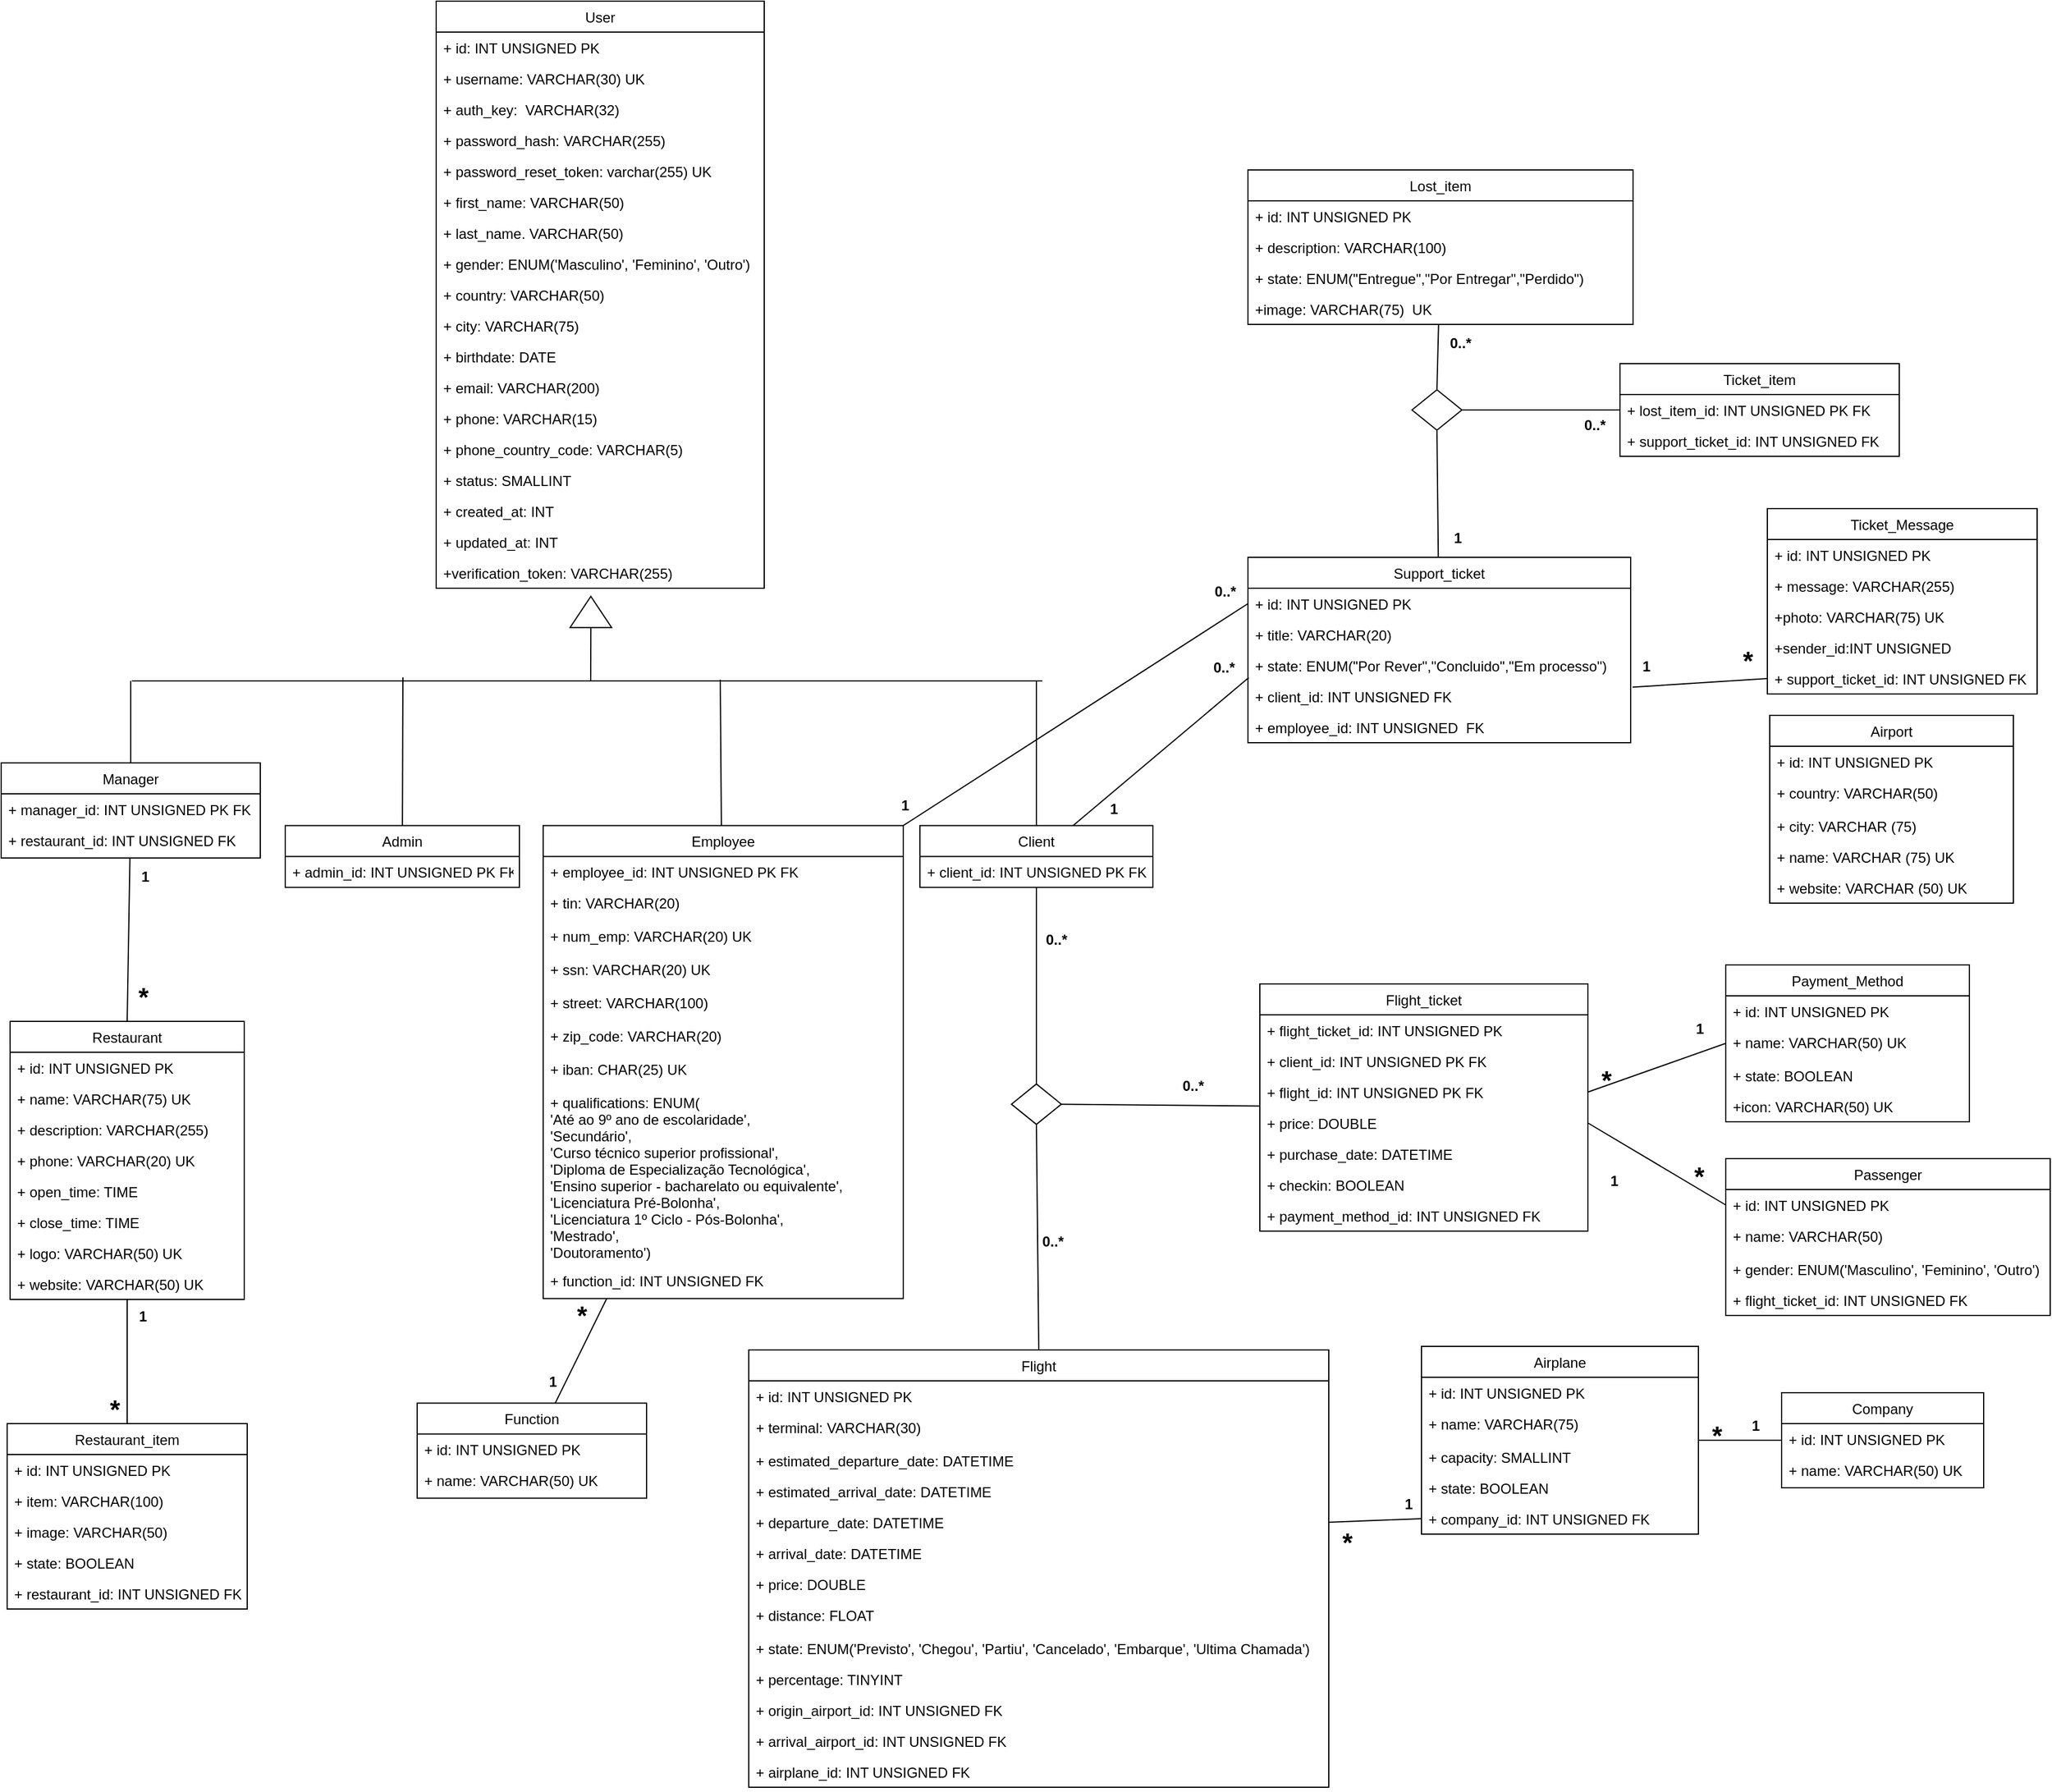 <mxfile version="20.5.3" type="google"><diagram id="QZD2obipK_lHsb0F3Fn0" name="Página-1"><mxGraphModel dx="2985" dy="2262" grid="0" gridSize="10" guides="1" tooltips="1" connect="1" arrows="1" fold="1" page="0" pageScale="1" pageWidth="827" pageHeight="1169" math="0" shadow="0"><root><mxCell id="0"/><mxCell id="1" parent="0"/><mxCell id="G0dumUNkcYoOzW9HMtle-1" value="User" style="swimlane;fontStyle=0;childLayout=stackLayout;horizontal=1;startSize=26;fillColor=none;horizontalStack=0;resizeParent=1;resizeParentMax=0;resizeLast=0;collapsible=1;marginBottom=0;shadow=0;" parent="1" vertex="1"><mxGeometry x="107" y="-423" width="276" height="494" as="geometry"/></mxCell><mxCell id="G0dumUNkcYoOzW9HMtle-2" value="+ id: INT UNSIGNED PK" style="text;strokeColor=none;fillColor=none;align=left;verticalAlign=top;spacingLeft=4;spacingRight=4;overflow=hidden;rotatable=0;points=[[0,0.5],[1,0.5]];portConstraint=eastwest;" parent="G0dumUNkcYoOzW9HMtle-1" vertex="1"><mxGeometry y="26" width="276" height="26" as="geometry"/></mxCell><mxCell id="G0dumUNkcYoOzW9HMtle-3" value="+ username: VARCHAR(30) UK" style="text;strokeColor=none;fillColor=none;align=left;verticalAlign=top;spacingLeft=4;spacingRight=4;overflow=hidden;rotatable=0;points=[[0,0.5],[1,0.5]];portConstraint=eastwest;container=0;" parent="G0dumUNkcYoOzW9HMtle-1" vertex="1"><mxGeometry y="52" width="276" height="26" as="geometry"/></mxCell><mxCell id="PFR9U4hZCmtObRKJ0GPC-1" value="+ auth_key:  VARCHAR(32)" style="text;strokeColor=none;fillColor=none;align=left;verticalAlign=top;spacingLeft=4;spacingRight=4;overflow=hidden;rotatable=0;points=[[0,0.5],[1,0.5]];portConstraint=eastwest;" parent="G0dumUNkcYoOzW9HMtle-1" vertex="1"><mxGeometry y="78" width="276" height="26" as="geometry"/></mxCell><mxCell id="G0dumUNkcYoOzW9HMtle-4" value="+ password_hash: VARCHAR(255)" style="text;strokeColor=none;fillColor=none;align=left;verticalAlign=top;spacingLeft=4;spacingRight=4;overflow=hidden;rotatable=0;points=[[0,0.5],[1,0.5]];portConstraint=eastwest;" parent="G0dumUNkcYoOzW9HMtle-1" vertex="1"><mxGeometry y="104" width="276" height="26" as="geometry"/></mxCell><mxCell id="PFR9U4hZCmtObRKJ0GPC-2" value="+ password_reset_token: varchar(255) UK" style="text;strokeColor=none;fillColor=none;align=left;verticalAlign=top;spacingLeft=4;spacingRight=4;overflow=hidden;rotatable=0;points=[[0,0.5],[1,0.5]];portConstraint=eastwest;" parent="G0dumUNkcYoOzW9HMtle-1" vertex="1"><mxGeometry y="130" width="276" height="26" as="geometry"/></mxCell><mxCell id="G0dumUNkcYoOzW9HMtle-5" value="+ first_name: VARCHAR(50)" style="text;strokeColor=none;fillColor=none;align=left;verticalAlign=top;spacingLeft=4;spacingRight=4;overflow=hidden;rotatable=0;points=[[0,0.5],[1,0.5]];portConstraint=eastwest;" parent="G0dumUNkcYoOzW9HMtle-1" vertex="1"><mxGeometry y="156" width="276" height="26" as="geometry"/></mxCell><mxCell id="G0dumUNkcYoOzW9HMtle-6" value="+ last_name. VARCHAR(50)" style="text;strokeColor=none;fillColor=none;align=left;verticalAlign=top;spacingLeft=4;spacingRight=4;overflow=hidden;rotatable=0;points=[[0,0.5],[1,0.5]];portConstraint=eastwest;" parent="G0dumUNkcYoOzW9HMtle-1" vertex="1"><mxGeometry y="182" width="276" height="26" as="geometry"/></mxCell><mxCell id="G0dumUNkcYoOzW9HMtle-7" value="+ gender: ENUM('Masculino', 'Feminino', 'Outro')" style="text;strokeColor=none;fillColor=none;align=left;verticalAlign=top;spacingLeft=4;spacingRight=4;overflow=hidden;rotatable=0;points=[[0,0.5],[1,0.5]];portConstraint=eastwest;" parent="G0dumUNkcYoOzW9HMtle-1" vertex="1"><mxGeometry y="208" width="276" height="26" as="geometry"/></mxCell><mxCell id="G0dumUNkcYoOzW9HMtle-8" value="+ country: VARCHAR(50)" style="text;strokeColor=none;fillColor=none;align=left;verticalAlign=top;spacingLeft=4;spacingRight=4;overflow=hidden;rotatable=0;points=[[0,0.5],[1,0.5]];portConstraint=eastwest;" parent="G0dumUNkcYoOzW9HMtle-1" vertex="1"><mxGeometry y="234" width="276" height="26" as="geometry"/></mxCell><mxCell id="G0dumUNkcYoOzW9HMtle-9" value="+ city: VARCHAR(75)" style="text;strokeColor=none;fillColor=none;align=left;verticalAlign=top;spacingLeft=4;spacingRight=4;overflow=hidden;rotatable=0;points=[[0,0.5],[1,0.5]];portConstraint=eastwest;" parent="G0dumUNkcYoOzW9HMtle-1" vertex="1"><mxGeometry y="260" width="276" height="26" as="geometry"/></mxCell><mxCell id="G0dumUNkcYoOzW9HMtle-10" value="+ birthdate: DATE" style="text;strokeColor=none;fillColor=none;align=left;verticalAlign=top;spacingLeft=4;spacingRight=4;overflow=hidden;rotatable=0;points=[[0,0.5],[1,0.5]];portConstraint=eastwest;" parent="G0dumUNkcYoOzW9HMtle-1" vertex="1"><mxGeometry y="286" width="276" height="26" as="geometry"/></mxCell><mxCell id="G0dumUNkcYoOzW9HMtle-11" value="+ email: VARCHAR(200)" style="text;strokeColor=none;fillColor=none;align=left;verticalAlign=top;spacingLeft=4;spacingRight=4;overflow=hidden;rotatable=0;points=[[0,0.5],[1,0.5]];portConstraint=eastwest;" parent="G0dumUNkcYoOzW9HMtle-1" vertex="1"><mxGeometry y="312" width="276" height="26" as="geometry"/></mxCell><mxCell id="G0dumUNkcYoOzW9HMtle-12" value="+ phone: VARCHAR(15)" style="text;strokeColor=none;fillColor=none;align=left;verticalAlign=top;spacingLeft=4;spacingRight=4;overflow=hidden;rotatable=0;points=[[0,0.5],[1,0.5]];portConstraint=eastwest;" parent="G0dumUNkcYoOzW9HMtle-1" vertex="1"><mxGeometry y="338" width="276" height="26" as="geometry"/></mxCell><mxCell id="G0dumUNkcYoOzW9HMtle-13" value="+ phone_country_code: VARCHAR(5)" style="text;strokeColor=none;fillColor=none;align=left;verticalAlign=top;spacingLeft=4;spacingRight=4;overflow=hidden;rotatable=0;points=[[0,0.5],[1,0.5]];portConstraint=eastwest;" parent="G0dumUNkcYoOzW9HMtle-1" vertex="1"><mxGeometry y="364" width="276" height="26" as="geometry"/></mxCell><mxCell id="PFR9U4hZCmtObRKJ0GPC-3" value="+ status: SMALLINT" style="text;strokeColor=none;fillColor=none;align=left;verticalAlign=top;spacingLeft=4;spacingRight=4;overflow=hidden;rotatable=0;points=[[0,0.5],[1,0.5]];portConstraint=eastwest;" parent="G0dumUNkcYoOzW9HMtle-1" vertex="1"><mxGeometry y="390" width="276" height="26" as="geometry"/></mxCell><mxCell id="PFR9U4hZCmtObRKJ0GPC-4" value="+ created_at: INT" style="text;strokeColor=none;fillColor=none;align=left;verticalAlign=top;spacingLeft=4;spacingRight=4;overflow=hidden;rotatable=0;points=[[0,0.5],[1,0.5]];portConstraint=eastwest;" parent="G0dumUNkcYoOzW9HMtle-1" vertex="1"><mxGeometry y="416" width="276" height="26" as="geometry"/></mxCell><mxCell id="PFR9U4hZCmtObRKJ0GPC-5" value="+ updated_at: INT" style="text;strokeColor=none;fillColor=none;align=left;verticalAlign=top;spacingLeft=4;spacingRight=4;overflow=hidden;rotatable=0;points=[[0,0.5],[1,0.5]];portConstraint=eastwest;" parent="G0dumUNkcYoOzW9HMtle-1" vertex="1"><mxGeometry y="442" width="276" height="26" as="geometry"/></mxCell><mxCell id="PFR9U4hZCmtObRKJ0GPC-6" value="+verification_token: VARCHAR(255)" style="text;strokeColor=none;fillColor=none;align=left;verticalAlign=top;spacingLeft=4;spacingRight=4;overflow=hidden;rotatable=0;points=[[0,0.5],[1,0.5]];portConstraint=eastwest;" parent="G0dumUNkcYoOzW9HMtle-1" vertex="1"><mxGeometry y="468" width="276" height="26" as="geometry"/></mxCell><mxCell id="G0dumUNkcYoOzW9HMtle-14" value="Airport" style="swimlane;fontStyle=0;childLayout=stackLayout;horizontal=1;startSize=26;fillColor=none;horizontalStack=0;resizeParent=1;resizeParentMax=0;resizeLast=0;collapsible=1;marginBottom=0;" parent="1" vertex="1"><mxGeometry x="1229" y="178" width="205" height="158" as="geometry"/></mxCell><mxCell id="G0dumUNkcYoOzW9HMtle-15" value="+ id: INT UNSIGNED PK" style="text;strokeColor=none;fillColor=none;align=left;verticalAlign=top;spacingLeft=4;spacingRight=4;overflow=hidden;rotatable=0;points=[[0,0.5],[1,0.5]];portConstraint=eastwest;" parent="G0dumUNkcYoOzW9HMtle-14" vertex="1"><mxGeometry y="26" width="205" height="26" as="geometry"/></mxCell><mxCell id="G0dumUNkcYoOzW9HMtle-16" value="+ country: VARCHAR(50)" style="text;strokeColor=none;fillColor=none;align=left;verticalAlign=top;spacingLeft=4;spacingRight=4;overflow=hidden;rotatable=0;points=[[0,0.5],[1,0.5]];portConstraint=eastwest;" parent="G0dumUNkcYoOzW9HMtle-14" vertex="1"><mxGeometry y="52" width="205" height="28" as="geometry"/></mxCell><mxCell id="G0dumUNkcYoOzW9HMtle-17" value="+ city: VARCHAR (75)" style="text;strokeColor=none;fillColor=none;align=left;verticalAlign=top;spacingLeft=4;spacingRight=4;overflow=hidden;rotatable=0;points=[[0,0.5],[1,0.5]];portConstraint=eastwest;" parent="G0dumUNkcYoOzW9HMtle-14" vertex="1"><mxGeometry y="80" width="205" height="26" as="geometry"/></mxCell><mxCell id="G0dumUNkcYoOzW9HMtle-18" value="+ name: VARCHAR (75) UK" style="text;strokeColor=none;fillColor=none;align=left;verticalAlign=top;spacingLeft=4;spacingRight=4;overflow=hidden;rotatable=0;points=[[0,0.5],[1,0.5]];portConstraint=eastwest;" parent="G0dumUNkcYoOzW9HMtle-14" vertex="1"><mxGeometry y="106" width="205" height="26" as="geometry"/></mxCell><mxCell id="G0dumUNkcYoOzW9HMtle-19" value="+ website: VARCHAR (50) UK" style="text;strokeColor=none;fillColor=none;align=left;verticalAlign=top;spacingLeft=4;spacingRight=4;overflow=hidden;rotatable=0;points=[[0,0.5],[1,0.5]];portConstraint=eastwest;" parent="G0dumUNkcYoOzW9HMtle-14" vertex="1"><mxGeometry y="132" width="205" height="26" as="geometry"/></mxCell><mxCell id="G0dumUNkcYoOzW9HMtle-20" value="Restaurant" style="swimlane;fontStyle=0;childLayout=stackLayout;horizontal=1;startSize=26;fillColor=none;horizontalStack=0;resizeParent=1;resizeParentMax=0;resizeLast=0;collapsible=1;marginBottom=0;" parent="1" vertex="1"><mxGeometry x="-251.5" y="435.5" width="197" height="234" as="geometry"/></mxCell><mxCell id="G0dumUNkcYoOzW9HMtle-21" value="+ id: INT UNSIGNED PK" style="text;strokeColor=none;fillColor=none;align=left;verticalAlign=top;spacingLeft=4;spacingRight=4;overflow=hidden;rotatable=0;points=[[0,0.5],[1,0.5]];portConstraint=eastwest;" parent="G0dumUNkcYoOzW9HMtle-20" vertex="1"><mxGeometry y="26" width="197" height="26" as="geometry"/></mxCell><mxCell id="G0dumUNkcYoOzW9HMtle-22" value="+ name: VARCHAR(75) UK" style="text;strokeColor=none;fillColor=none;align=left;verticalAlign=top;spacingLeft=4;spacingRight=4;overflow=hidden;rotatable=0;points=[[0,0.5],[1,0.5]];portConstraint=eastwest;container=0;" parent="G0dumUNkcYoOzW9HMtle-20" vertex="1"><mxGeometry y="52" width="197" height="26" as="geometry"/></mxCell><mxCell id="G0dumUNkcYoOzW9HMtle-23" value="+ description: VARCHAR(255)" style="text;strokeColor=none;fillColor=none;align=left;verticalAlign=top;spacingLeft=4;spacingRight=4;overflow=hidden;rotatable=0;points=[[0,0.5],[1,0.5]];portConstraint=eastwest;" parent="G0dumUNkcYoOzW9HMtle-20" vertex="1"><mxGeometry y="78" width="197" height="26" as="geometry"/></mxCell><mxCell id="G0dumUNkcYoOzW9HMtle-24" value="+ phone: VARCHAR(20) UK" style="text;strokeColor=none;fillColor=none;align=left;verticalAlign=top;spacingLeft=4;spacingRight=4;overflow=hidden;rotatable=0;points=[[0,0.5],[1,0.5]];portConstraint=eastwest;" parent="G0dumUNkcYoOzW9HMtle-20" vertex="1"><mxGeometry y="104" width="197" height="26" as="geometry"/></mxCell><mxCell id="G0dumUNkcYoOzW9HMtle-25" value="+ open_time: TIME" style="text;strokeColor=none;fillColor=none;align=left;verticalAlign=top;spacingLeft=4;spacingRight=4;overflow=hidden;rotatable=0;points=[[0,0.5],[1,0.5]];portConstraint=eastwest;" parent="G0dumUNkcYoOzW9HMtle-20" vertex="1"><mxGeometry y="130" width="197" height="26" as="geometry"/></mxCell><mxCell id="G0dumUNkcYoOzW9HMtle-26" value="+ close_time: TIME" style="text;strokeColor=none;fillColor=none;align=left;verticalAlign=top;spacingLeft=4;spacingRight=4;overflow=hidden;rotatable=0;points=[[0,0.5],[1,0.5]];portConstraint=eastwest;" parent="G0dumUNkcYoOzW9HMtle-20" vertex="1"><mxGeometry y="156" width="197" height="26" as="geometry"/></mxCell><mxCell id="G0dumUNkcYoOzW9HMtle-27" value="+ logo: VARCHAR(50) UK" style="text;strokeColor=none;fillColor=none;align=left;verticalAlign=top;spacingLeft=4;spacingRight=4;overflow=hidden;rotatable=0;points=[[0,0.5],[1,0.5]];portConstraint=eastwest;" parent="G0dumUNkcYoOzW9HMtle-20" vertex="1"><mxGeometry y="182" width="197" height="26" as="geometry"/></mxCell><mxCell id="G0dumUNkcYoOzW9HMtle-28" value="+ website: VARCHAR(50) UK" style="text;strokeColor=none;fillColor=none;align=left;verticalAlign=top;spacingLeft=4;spacingRight=4;overflow=hidden;rotatable=0;points=[[0,0.5],[1,0.5]];portConstraint=eastwest;" parent="G0dumUNkcYoOzW9HMtle-20" vertex="1"><mxGeometry y="208" width="197" height="26" as="geometry"/></mxCell><mxCell id="G0dumUNkcYoOzW9HMtle-29" value="Airplane" style="swimlane;fontStyle=0;childLayout=stackLayout;horizontal=1;startSize=26;fillColor=none;horizontalStack=0;resizeParent=1;resizeParentMax=0;resizeLast=0;collapsible=1;marginBottom=0;" parent="1" vertex="1"><mxGeometry x="936" y="709" width="233" height="158" as="geometry"/></mxCell><mxCell id="G0dumUNkcYoOzW9HMtle-30" value="+ id: INT UNSIGNED PK" style="text;strokeColor=none;fillColor=none;align=left;verticalAlign=top;spacingLeft=4;spacingRight=4;overflow=hidden;rotatable=0;points=[[0,0.5],[1,0.5]];portConstraint=eastwest;" parent="G0dumUNkcYoOzW9HMtle-29" vertex="1"><mxGeometry y="26" width="233" height="26" as="geometry"/></mxCell><mxCell id="G0dumUNkcYoOzW9HMtle-31" value="+ name: VARCHAR(75)" style="text;strokeColor=none;fillColor=none;align=left;verticalAlign=top;spacingLeft=4;spacingRight=4;overflow=hidden;rotatable=0;points=[[0,0.5],[1,0.5]];portConstraint=eastwest;" parent="G0dumUNkcYoOzW9HMtle-29" vertex="1"><mxGeometry y="52" width="233" height="28" as="geometry"/></mxCell><mxCell id="G0dumUNkcYoOzW9HMtle-33" value="+ capacity: SMALLINT" style="text;strokeColor=none;fillColor=none;align=left;verticalAlign=top;spacingLeft=4;spacingRight=4;overflow=hidden;rotatable=0;points=[[0,0.5],[1,0.5]];portConstraint=eastwest;" parent="G0dumUNkcYoOzW9HMtle-29" vertex="1"><mxGeometry y="80" width="233" height="26" as="geometry"/></mxCell><mxCell id="G0dumUNkcYoOzW9HMtle-34" value="+ state: BOOLEAN" style="text;strokeColor=none;fillColor=none;align=left;verticalAlign=top;spacingLeft=4;spacingRight=4;overflow=hidden;rotatable=0;points=[[0,0.5],[1,0.5]];portConstraint=eastwest;" parent="G0dumUNkcYoOzW9HMtle-29" vertex="1"><mxGeometry y="106" width="233" height="26" as="geometry"/></mxCell><mxCell id="G0dumUNkcYoOzW9HMtle-32" value="+ company_id: INT UNSIGNED FK" style="text;strokeColor=none;fillColor=none;align=left;verticalAlign=top;spacingLeft=4;spacingRight=4;overflow=hidden;rotatable=0;points=[[0,0.5],[1,0.5]];portConstraint=eastwest;" parent="G0dumUNkcYoOzW9HMtle-29" vertex="1"><mxGeometry y="132" width="233" height="26" as="geometry"/></mxCell><mxCell id="G0dumUNkcYoOzW9HMtle-35" value="Flight" style="swimlane;fontStyle=0;childLayout=stackLayout;horizontal=1;startSize=26;fillColor=none;horizontalStack=0;resizeParent=1;resizeParentMax=0;resizeLast=0;collapsible=1;marginBottom=0;" parent="1" vertex="1"><mxGeometry x="370" y="712" width="488" height="368" as="geometry"/></mxCell><mxCell id="G0dumUNkcYoOzW9HMtle-36" value="+ id: INT UNSIGNED PK" style="text;strokeColor=none;fillColor=none;align=left;verticalAlign=top;spacingLeft=4;spacingRight=4;overflow=hidden;rotatable=0;points=[[0,0.5],[1,0.5]];portConstraint=eastwest;" parent="G0dumUNkcYoOzW9HMtle-35" vertex="1"><mxGeometry y="26" width="488" height="26" as="geometry"/></mxCell><mxCell id="G0dumUNkcYoOzW9HMtle-37" value="+ terminal: VARCHAR(30)" style="text;strokeColor=none;fillColor=none;align=left;verticalAlign=top;spacingLeft=4;spacingRight=4;overflow=hidden;rotatable=0;points=[[0,0.5],[1,0.5]];portConstraint=eastwest;" parent="G0dumUNkcYoOzW9HMtle-35" vertex="1"><mxGeometry y="52" width="488" height="28" as="geometry"/></mxCell><mxCell id="G0dumUNkcYoOzW9HMtle-38" value="+ estimated_departure_date: DATETIME" style="text;strokeColor=none;fillColor=none;align=left;verticalAlign=top;spacingLeft=4;spacingRight=4;overflow=hidden;rotatable=0;points=[[0,0.5],[1,0.5]];portConstraint=eastwest;" parent="G0dumUNkcYoOzW9HMtle-35" vertex="1"><mxGeometry y="80" width="488" height="26" as="geometry"/></mxCell><mxCell id="G0dumUNkcYoOzW9HMtle-39" value="+ estimated_arrival_date: DATETIME" style="text;strokeColor=none;fillColor=none;align=left;verticalAlign=top;spacingLeft=4;spacingRight=4;overflow=hidden;rotatable=0;points=[[0,0.5],[1,0.5]];portConstraint=eastwest;" parent="G0dumUNkcYoOzW9HMtle-35" vertex="1"><mxGeometry y="106" width="488" height="26" as="geometry"/></mxCell><mxCell id="G0dumUNkcYoOzW9HMtle-40" value="+ departure_date: DATETIME" style="text;strokeColor=none;fillColor=none;align=left;verticalAlign=top;spacingLeft=4;spacingRight=4;overflow=hidden;rotatable=0;points=[[0,0.5],[1,0.5]];portConstraint=eastwest;" parent="G0dumUNkcYoOzW9HMtle-35" vertex="1"><mxGeometry y="132" width="488" height="26" as="geometry"/></mxCell><mxCell id="G0dumUNkcYoOzW9HMtle-41" value="+ arrival_date: DATETIME" style="text;strokeColor=none;fillColor=none;align=left;verticalAlign=top;spacingLeft=4;spacingRight=4;overflow=hidden;rotatable=0;points=[[0,0.5],[1,0.5]];portConstraint=eastwest;" parent="G0dumUNkcYoOzW9HMtle-35" vertex="1"><mxGeometry y="158" width="488" height="26" as="geometry"/></mxCell><mxCell id="G0dumUNkcYoOzW9HMtle-42" value="+ price: DOUBLE" style="text;strokeColor=none;fillColor=none;align=left;verticalAlign=top;spacingLeft=4;spacingRight=4;overflow=hidden;rotatable=0;points=[[0,0.5],[1,0.5]];portConstraint=eastwest;" parent="G0dumUNkcYoOzW9HMtle-35" vertex="1"><mxGeometry y="184" width="488" height="26" as="geometry"/></mxCell><mxCell id="G0dumUNkcYoOzW9HMtle-43" value="+ distance: FLOAT" style="text;strokeColor=none;fillColor=none;align=left;verticalAlign=top;spacingLeft=4;spacingRight=4;overflow=hidden;rotatable=0;points=[[0,0.5],[1,0.5]];portConstraint=eastwest;" parent="G0dumUNkcYoOzW9HMtle-35" vertex="1"><mxGeometry y="210" width="488" height="28" as="geometry"/></mxCell><mxCell id="G0dumUNkcYoOzW9HMtle-44" value="+ state: ENUM('Previsto', 'Chegou', 'Partiu', 'Cancelado', 'Embarque', 'Ultima Chamada')" style="text;strokeColor=none;fillColor=none;align=left;verticalAlign=top;spacingLeft=4;spacingRight=4;overflow=hidden;rotatable=0;points=[[0,0.5],[1,0.5]];portConstraint=eastwest;" parent="G0dumUNkcYoOzW9HMtle-35" vertex="1"><mxGeometry y="238" width="488" height="26" as="geometry"/></mxCell><mxCell id="G0dumUNkcYoOzW9HMtle-45" value="+ percentage: TINYINT " style="text;strokeColor=none;fillColor=none;align=left;verticalAlign=top;spacingLeft=4;spacingRight=4;overflow=hidden;rotatable=0;points=[[0,0.5],[1,0.5]];portConstraint=eastwest;" parent="G0dumUNkcYoOzW9HMtle-35" vertex="1"><mxGeometry y="264" width="488" height="26" as="geometry"/></mxCell><mxCell id="G0dumUNkcYoOzW9HMtle-46" value="+ origin_airport_id: INT UNSIGNED FK" style="text;strokeColor=none;fillColor=none;align=left;verticalAlign=top;spacingLeft=4;spacingRight=4;overflow=hidden;rotatable=0;points=[[0,0.5],[1,0.5]];portConstraint=eastwest;" parent="G0dumUNkcYoOzW9HMtle-35" vertex="1"><mxGeometry y="290" width="488" height="26" as="geometry"/></mxCell><mxCell id="G0dumUNkcYoOzW9HMtle-47" value="+ arrival_airport_id: INT UNSIGNED FK" style="text;strokeColor=none;fillColor=none;align=left;verticalAlign=top;spacingLeft=4;spacingRight=4;overflow=hidden;rotatable=0;points=[[0,0.5],[1,0.5]];portConstraint=eastwest;" parent="G0dumUNkcYoOzW9HMtle-35" vertex="1"><mxGeometry y="316" width="488" height="26" as="geometry"/></mxCell><mxCell id="G0dumUNkcYoOzW9HMtle-48" value="+ airplane_id: INT UNSIGNED FK" style="text;strokeColor=none;fillColor=none;align=left;verticalAlign=top;spacingLeft=4;spacingRight=4;overflow=hidden;rotatable=0;points=[[0,0.5],[1,0.5]];portConstraint=eastwest;" parent="G0dumUNkcYoOzW9HMtle-35" vertex="1"><mxGeometry y="342" width="488" height="26" as="geometry"/></mxCell><mxCell id="G0dumUNkcYoOzW9HMtle-49" value="Restaurant_item" style="swimlane;fontStyle=0;childLayout=stackLayout;horizontal=1;startSize=26;fillColor=none;horizontalStack=0;resizeParent=1;resizeParentMax=0;resizeLast=0;collapsible=1;marginBottom=0;" parent="1" vertex="1"><mxGeometry x="-254" y="774" width="202" height="156" as="geometry"/></mxCell><mxCell id="G0dumUNkcYoOzW9HMtle-50" value="+ id: INT UNSIGNED PK" style="text;strokeColor=none;fillColor=none;align=left;verticalAlign=top;spacingLeft=4;spacingRight=4;overflow=hidden;rotatable=0;points=[[0,0.5],[1,0.5]];portConstraint=eastwest;" parent="G0dumUNkcYoOzW9HMtle-49" vertex="1"><mxGeometry y="26" width="202" height="26" as="geometry"/></mxCell><mxCell id="G0dumUNkcYoOzW9HMtle-51" value="+ item: VARCHAR(100)" style="text;strokeColor=none;fillColor=none;align=left;verticalAlign=top;spacingLeft=4;spacingRight=4;overflow=hidden;rotatable=0;points=[[0,0.5],[1,0.5]];portConstraint=eastwest;container=0;" parent="G0dumUNkcYoOzW9HMtle-49" vertex="1"><mxGeometry y="52" width="202" height="26" as="geometry"/></mxCell><mxCell id="G0dumUNkcYoOzW9HMtle-52" value="+ image: VARCHAR(50)" style="text;strokeColor=none;fillColor=none;align=left;verticalAlign=top;spacingLeft=4;spacingRight=4;overflow=hidden;rotatable=0;points=[[0,0.5],[1,0.5]];portConstraint=eastwest;" parent="G0dumUNkcYoOzW9HMtle-49" vertex="1"><mxGeometry y="78" width="202" height="26" as="geometry"/></mxCell><mxCell id="G0dumUNkcYoOzW9HMtle-54" value="+ state: BOOLEAN" style="text;strokeColor=none;fillColor=none;align=left;verticalAlign=top;spacingLeft=4;spacingRight=4;overflow=hidden;rotatable=0;points=[[0,0.5],[1,0.5]];portConstraint=eastwest;" parent="G0dumUNkcYoOzW9HMtle-49" vertex="1"><mxGeometry y="104" width="202" height="26" as="geometry"/></mxCell><mxCell id="G0dumUNkcYoOzW9HMtle-53" value="+ restaurant_id: INT UNSIGNED FK" style="text;strokeColor=none;fillColor=none;align=left;verticalAlign=top;spacingLeft=4;spacingRight=4;overflow=hidden;rotatable=0;points=[[0,0.5],[1,0.5]];portConstraint=eastwest;" parent="G0dumUNkcYoOzW9HMtle-49" vertex="1"><mxGeometry y="130" width="202" height="26" as="geometry"/></mxCell><mxCell id="G0dumUNkcYoOzW9HMtle-55" value="Client" style="swimlane;fontStyle=0;childLayout=stackLayout;horizontal=1;startSize=26;fillColor=none;horizontalStack=0;resizeParent=1;resizeParentMax=0;resizeLast=0;collapsible=1;marginBottom=0;" parent="1" vertex="1"><mxGeometry x="514" y="270.7" width="196" height="52" as="geometry"/></mxCell><mxCell id="G0dumUNkcYoOzW9HMtle-56" value="+ client_id: INT UNSIGNED PK FK" style="text;strokeColor=none;fillColor=none;align=left;verticalAlign=top;spacingLeft=4;spacingRight=4;overflow=hidden;rotatable=0;points=[[0,0.5],[1,0.5]];portConstraint=eastwest;" parent="G0dumUNkcYoOzW9HMtle-55" vertex="1"><mxGeometry y="26" width="196" height="26" as="geometry"/></mxCell><mxCell id="G0dumUNkcYoOzW9HMtle-57" value="Employee" style="swimlane;fontStyle=0;childLayout=stackLayout;horizontal=1;startSize=26;fillColor=none;horizontalStack=0;resizeParent=1;resizeParentMax=0;resizeLast=0;collapsible=1;marginBottom=0;" parent="1" vertex="1"><mxGeometry x="197" y="270.7" width="303" height="398" as="geometry"/></mxCell><mxCell id="G0dumUNkcYoOzW9HMtle-58" value="+ employee_id: INT UNSIGNED PK FK" style="text;strokeColor=none;fillColor=none;align=left;verticalAlign=top;spacingLeft=4;spacingRight=4;overflow=hidden;rotatable=0;points=[[0,0.5],[1,0.5]];portConstraint=eastwest;" parent="G0dumUNkcYoOzW9HMtle-57" vertex="1"><mxGeometry y="26" width="303" height="26" as="geometry"/></mxCell><mxCell id="G0dumUNkcYoOzW9HMtle-59" value="+ tin: VARCHAR(20)" style="text;strokeColor=none;fillColor=none;align=left;verticalAlign=top;spacingLeft=4;spacingRight=4;overflow=hidden;rotatable=0;points=[[0,0.5],[1,0.5]];portConstraint=eastwest;" parent="G0dumUNkcYoOzW9HMtle-57" vertex="1"><mxGeometry y="52" width="303" height="28" as="geometry"/></mxCell><mxCell id="G0dumUNkcYoOzW9HMtle-60" value="+ num_emp: VARCHAR(20) UK" style="text;strokeColor=none;fillColor=none;align=left;verticalAlign=top;spacingLeft=4;spacingRight=4;overflow=hidden;rotatable=0;points=[[0,0.5],[1,0.5]];portConstraint=eastwest;" parent="G0dumUNkcYoOzW9HMtle-57" vertex="1"><mxGeometry y="80" width="303" height="28" as="geometry"/></mxCell><mxCell id="G0dumUNkcYoOzW9HMtle-61" value="+ ssn: VARCHAR(20) UK" style="text;strokeColor=none;fillColor=none;align=left;verticalAlign=top;spacingLeft=4;spacingRight=4;overflow=hidden;rotatable=0;points=[[0,0.5],[1,0.5]];portConstraint=eastwest;" parent="G0dumUNkcYoOzW9HMtle-57" vertex="1"><mxGeometry y="108" width="303" height="28" as="geometry"/></mxCell><mxCell id="G0dumUNkcYoOzW9HMtle-62" value="+ street: VARCHAR(100)" style="text;strokeColor=none;fillColor=none;align=left;verticalAlign=top;spacingLeft=4;spacingRight=4;overflow=hidden;rotatable=0;points=[[0,0.5],[1,0.5]];portConstraint=eastwest;" parent="G0dumUNkcYoOzW9HMtle-57" vertex="1"><mxGeometry y="136" width="303" height="28" as="geometry"/></mxCell><mxCell id="G0dumUNkcYoOzW9HMtle-63" value="+ zip_code: VARCHAR(20)" style="text;strokeColor=none;fillColor=none;align=left;verticalAlign=top;spacingLeft=4;spacingRight=4;overflow=hidden;rotatable=0;points=[[0,0.5],[1,0.5]];portConstraint=eastwest;" parent="G0dumUNkcYoOzW9HMtle-57" vertex="1"><mxGeometry y="164" width="303" height="28" as="geometry"/></mxCell><mxCell id="G0dumUNkcYoOzW9HMtle-64" value="+ iban: CHAR(25) UK" style="text;strokeColor=none;fillColor=none;align=left;verticalAlign=top;spacingLeft=4;spacingRight=4;overflow=hidden;rotatable=0;points=[[0,0.5],[1,0.5]];portConstraint=eastwest;" parent="G0dumUNkcYoOzW9HMtle-57" vertex="1"><mxGeometry y="192" width="303" height="28" as="geometry"/></mxCell><mxCell id="G0dumUNkcYoOzW9HMtle-65" value="+ qualifications: ENUM(&#10;'Até ao 9º ano de escolaridade',&#10;'Secundário',&#10;'Curso técnico superior profissional',&#10;'Diploma de Especialização Tecnológica',&#10;'Ensino superior - bacharelato ou equivalente',&#10;'Licenciatura Pré-Bolonha',&#10;'Licenciatura 1º Ciclo - Pós-Bolonha',&#10;'Mestrado',&#10;'Doutoramento')" style="text;strokeColor=none;fillColor=none;align=left;verticalAlign=top;spacingLeft=4;spacingRight=4;overflow=hidden;rotatable=0;points=[[0,0.5],[1,0.5]];portConstraint=eastwest;" parent="G0dumUNkcYoOzW9HMtle-57" vertex="1"><mxGeometry y="220" width="303" height="150" as="geometry"/></mxCell><mxCell id="G0dumUNkcYoOzW9HMtle-66" value="+ function_id: INT UNSIGNED FK" style="text;strokeColor=none;fillColor=none;align=left;verticalAlign=top;spacingLeft=4;spacingRight=4;overflow=hidden;rotatable=0;points=[[0,0.5],[1,0.5]];portConstraint=eastwest;" parent="G0dumUNkcYoOzW9HMtle-57" vertex="1"><mxGeometry y="370" width="303" height="28" as="geometry"/></mxCell><mxCell id="G0dumUNkcYoOzW9HMtle-67" value="Support_ticket" style="swimlane;fontStyle=0;childLayout=stackLayout;horizontal=1;startSize=26;fillColor=none;horizontalStack=0;resizeParent=1;resizeParentMax=0;resizeLast=0;collapsible=1;marginBottom=0;" parent="1" vertex="1"><mxGeometry x="790" y="45" width="322" height="156" as="geometry"/></mxCell><mxCell id="G0dumUNkcYoOzW9HMtle-68" value="+ id: INT UNSIGNED PK" style="text;strokeColor=none;fillColor=none;align=left;verticalAlign=top;spacingLeft=4;spacingRight=4;overflow=hidden;rotatable=0;points=[[0,0.5],[1,0.5]];portConstraint=eastwest;" parent="G0dumUNkcYoOzW9HMtle-67" vertex="1"><mxGeometry y="26" width="322" height="26" as="geometry"/></mxCell><mxCell id="G0dumUNkcYoOzW9HMtle-69" value="+ title: VARCHAR(20)" style="text;strokeColor=none;fillColor=none;align=left;verticalAlign=top;spacingLeft=4;spacingRight=4;overflow=hidden;rotatable=0;points=[[0,0.5],[1,0.5]];portConstraint=eastwest;container=0;" parent="G0dumUNkcYoOzW9HMtle-67" vertex="1"><mxGeometry y="52" width="322" height="26" as="geometry"/></mxCell><mxCell id="G0dumUNkcYoOzW9HMtle-70" value="+ state: ENUM(&quot;Por Rever&quot;,&quot;Concluido&quot;,&quot;Em processo&quot;)" style="text;strokeColor=none;fillColor=none;align=left;verticalAlign=top;spacingLeft=4;spacingRight=4;overflow=hidden;rotatable=0;points=[[0,0.5],[1,0.5]];portConstraint=eastwest;container=0;" parent="G0dumUNkcYoOzW9HMtle-67" vertex="1"><mxGeometry y="78" width="322" height="26" as="geometry"/></mxCell><mxCell id="G0dumUNkcYoOzW9HMtle-71" value="+ client_id: INT UNSIGNED FK" style="text;strokeColor=none;fillColor=none;align=left;verticalAlign=top;spacingLeft=4;spacingRight=4;overflow=hidden;rotatable=0;points=[[0,0.5],[1,0.5]];portConstraint=eastwest;container=0;" parent="G0dumUNkcYoOzW9HMtle-67" vertex="1"><mxGeometry y="104" width="322" height="26" as="geometry"/></mxCell><mxCell id="G0dumUNkcYoOzW9HMtle-72" value="+ employee_id: INT UNSIGNED  FK" style="text;strokeColor=none;fillColor=none;align=left;verticalAlign=top;spacingLeft=4;spacingRight=4;overflow=hidden;rotatable=0;points=[[0,0.5],[1,0.5]];portConstraint=eastwest;container=0;" parent="G0dumUNkcYoOzW9HMtle-67" vertex="1"><mxGeometry y="130" width="322" height="26" as="geometry"/></mxCell><mxCell id="G0dumUNkcYoOzW9HMtle-73" value="Ticket_item" style="swimlane;fontStyle=0;childLayout=stackLayout;horizontal=1;startSize=26;fillColor=none;horizontalStack=0;resizeParent=1;resizeParentMax=0;resizeLast=0;collapsible=1;marginBottom=0;" parent="1" vertex="1"><mxGeometry x="1103" y="-118" width="235" height="78" as="geometry"/></mxCell><mxCell id="G0dumUNkcYoOzW9HMtle-74" value="+ lost_item_id: INT UNSIGNED PK FK" style="text;strokeColor=none;fillColor=none;align=left;verticalAlign=top;spacingLeft=4;spacingRight=4;overflow=hidden;rotatable=0;points=[[0,0.5],[1,0.5]];portConstraint=eastwest;" parent="G0dumUNkcYoOzW9HMtle-73" vertex="1"><mxGeometry y="26" width="235" height="26" as="geometry"/></mxCell><mxCell id="G0dumUNkcYoOzW9HMtle-75" value="+ support_ticket_id: INT UNSIGNED FK" style="text;strokeColor=none;fillColor=none;align=left;verticalAlign=top;spacingLeft=4;spacingRight=4;overflow=hidden;rotatable=0;points=[[0,0.5],[1,0.5]];portConstraint=eastwest;container=0;" parent="G0dumUNkcYoOzW9HMtle-73" vertex="1"><mxGeometry y="52" width="235" height="26" as="geometry"/></mxCell><mxCell id="G0dumUNkcYoOzW9HMtle-76" value="Ticket_Message" style="swimlane;fontStyle=0;childLayout=stackLayout;horizontal=1;startSize=26;fillColor=none;horizontalStack=0;resizeParent=1;resizeParentMax=0;resizeLast=0;collapsible=1;marginBottom=0;" parent="1" vertex="1"><mxGeometry x="1227" y="4" width="227" height="156" as="geometry"/></mxCell><mxCell id="G0dumUNkcYoOzW9HMtle-77" value="+ id: INT UNSIGNED PK" style="text;strokeColor=none;fillColor=none;align=left;verticalAlign=top;spacingLeft=4;spacingRight=4;overflow=hidden;rotatable=0;points=[[0,0.5],[1,0.5]];portConstraint=eastwest;" parent="G0dumUNkcYoOzW9HMtle-76" vertex="1"><mxGeometry y="26" width="227" height="26" as="geometry"/></mxCell><mxCell id="G0dumUNkcYoOzW9HMtle-78" value="+ message: VARCHAR(255)" style="text;strokeColor=none;fillColor=none;align=left;verticalAlign=top;spacingLeft=4;spacingRight=4;overflow=hidden;rotatable=0;points=[[0,0.5],[1,0.5]];portConstraint=eastwest;container=0;" parent="G0dumUNkcYoOzW9HMtle-76" vertex="1"><mxGeometry y="52" width="227" height="26" as="geometry"/></mxCell><mxCell id="G0dumUNkcYoOzW9HMtle-79" value="+photo: VARCHAR(75) UK" style="text;strokeColor=none;fillColor=none;align=left;verticalAlign=top;spacingLeft=4;spacingRight=4;overflow=hidden;rotatable=0;points=[[0,0.5],[1,0.5]];portConstraint=eastwest;container=0;" parent="G0dumUNkcYoOzW9HMtle-76" vertex="1"><mxGeometry y="78" width="227" height="26" as="geometry"/></mxCell><mxCell id="G0dumUNkcYoOzW9HMtle-80" value="+sender_id:INT UNSIGNED" style="text;strokeColor=none;fillColor=none;align=left;verticalAlign=top;spacingLeft=4;spacingRight=4;overflow=hidden;rotatable=0;points=[[0,0.5],[1,0.5]];portConstraint=eastwest;container=0;" parent="G0dumUNkcYoOzW9HMtle-76" vertex="1"><mxGeometry y="104" width="227" height="26" as="geometry"/></mxCell><mxCell id="G0dumUNkcYoOzW9HMtle-81" value="+ support_ticket_id: INT UNSIGNED FK" style="text;strokeColor=none;fillColor=none;align=left;verticalAlign=top;spacingLeft=4;spacingRight=4;overflow=hidden;rotatable=0;points=[[0,0.5],[1,0.5]];portConstraint=eastwest;container=0;" parent="G0dumUNkcYoOzW9HMtle-76" vertex="1"><mxGeometry y="130" width="227" height="26" as="geometry"/></mxCell><mxCell id="G0dumUNkcYoOzW9HMtle-82" value="Manager" style="swimlane;fontStyle=0;childLayout=stackLayout;horizontal=1;startSize=26;fillColor=none;horizontalStack=0;resizeParent=1;resizeParentMax=0;resizeLast=0;collapsible=1;marginBottom=0;" parent="1" vertex="1"><mxGeometry x="-259" y="218" width="218" height="80" as="geometry"/></mxCell><mxCell id="G0dumUNkcYoOzW9HMtle-83" value="+ manager_id: INT UNSIGNED PK FK" style="text;strokeColor=none;fillColor=none;align=left;verticalAlign=top;spacingLeft=4;spacingRight=4;overflow=hidden;rotatable=0;points=[[0,0.5],[1,0.5]];portConstraint=eastwest;" parent="G0dumUNkcYoOzW9HMtle-82" vertex="1"><mxGeometry y="26" width="218" height="26" as="geometry"/></mxCell><mxCell id="G0dumUNkcYoOzW9HMtle-84" value="+ restaurant_id: INT UNSIGNED FK" style="text;strokeColor=none;fillColor=none;align=left;verticalAlign=top;spacingLeft=4;spacingRight=4;overflow=hidden;rotatable=0;points=[[0,0.5],[1,0.5]];portConstraint=eastwest;" parent="G0dumUNkcYoOzW9HMtle-82" vertex="1"><mxGeometry y="52" width="218" height="28" as="geometry"/></mxCell><mxCell id="G0dumUNkcYoOzW9HMtle-85" value="Admin" style="swimlane;fontStyle=0;childLayout=stackLayout;horizontal=1;startSize=26;fillColor=none;horizontalStack=0;resizeParent=1;resizeParentMax=0;resizeLast=0;collapsible=1;marginBottom=0;" parent="1" vertex="1"><mxGeometry x="-20" y="270.7" width="197" height="52" as="geometry"/></mxCell><mxCell id="G0dumUNkcYoOzW9HMtle-86" value="+ admin_id: INT UNSIGNED PK FK" style="text;strokeColor=none;fillColor=none;align=left;verticalAlign=top;spacingLeft=4;spacingRight=4;overflow=hidden;rotatable=0;points=[[0,0.5],[1,0.5]];portConstraint=eastwest;" parent="G0dumUNkcYoOzW9HMtle-85" vertex="1"><mxGeometry y="26" width="197" height="26" as="geometry"/></mxCell><mxCell id="G0dumUNkcYoOzW9HMtle-87" value="Lost_item" style="swimlane;fontStyle=0;childLayout=stackLayout;horizontal=1;startSize=26;fillColor=none;horizontalStack=0;resizeParent=1;resizeParentMax=0;resizeLast=0;collapsible=1;marginBottom=0;" parent="1" vertex="1"><mxGeometry x="790" y="-281" width="324" height="130" as="geometry"/></mxCell><mxCell id="G0dumUNkcYoOzW9HMtle-88" value="+ id: INT UNSIGNED PK" style="text;strokeColor=none;fillColor=none;align=left;verticalAlign=top;spacingLeft=4;spacingRight=4;overflow=hidden;rotatable=0;points=[[0,0.5],[1,0.5]];portConstraint=eastwest;" parent="G0dumUNkcYoOzW9HMtle-87" vertex="1"><mxGeometry y="26" width="324" height="26" as="geometry"/></mxCell><mxCell id="G0dumUNkcYoOzW9HMtle-89" value="+ description: VARCHAR(100)" style="text;strokeColor=none;fillColor=none;align=left;verticalAlign=top;spacingLeft=4;spacingRight=4;overflow=hidden;rotatable=0;points=[[0,0.5],[1,0.5]];portConstraint=eastwest;container=0;" parent="G0dumUNkcYoOzW9HMtle-87" vertex="1"><mxGeometry y="52" width="324" height="26" as="geometry"/></mxCell><mxCell id="G0dumUNkcYoOzW9HMtle-90" value="+ state: ENUM(&quot;Entregue&quot;,&quot;Por Entregar&quot;,&quot;Perdido&quot;)" style="text;strokeColor=none;fillColor=none;align=left;verticalAlign=top;spacingLeft=4;spacingRight=4;overflow=hidden;rotatable=0;points=[[0,0.5],[1,0.5]];portConstraint=eastwest;container=0;" parent="G0dumUNkcYoOzW9HMtle-87" vertex="1"><mxGeometry y="78" width="324" height="26" as="geometry"/></mxCell><mxCell id="G0dumUNkcYoOzW9HMtle-91" value="+image: VARCHAR(75)  UK" style="text;strokeColor=none;fillColor=none;align=left;verticalAlign=top;spacingLeft=4;spacingRight=4;overflow=hidden;rotatable=0;points=[[0,0.5],[1,0.5]];portConstraint=eastwest;container=0;" parent="G0dumUNkcYoOzW9HMtle-87" vertex="1"><mxGeometry y="104" width="324" height="26" as="geometry"/></mxCell><mxCell id="G0dumUNkcYoOzW9HMtle-92" value="Flight_ticket" style="swimlane;fontStyle=0;childLayout=stackLayout;horizontal=1;startSize=26;fillColor=none;horizontalStack=0;resizeParent=1;resizeParentMax=0;resizeLast=0;collapsible=1;marginBottom=0;shadow=0;" parent="1" vertex="1"><mxGeometry x="800" y="404" width="276" height="208" as="geometry"/></mxCell><mxCell id="G0dumUNkcYoOzW9HMtle-93" value="+ flight_ticket_id: INT UNSIGNED PK" style="text;strokeColor=none;fillColor=none;align=left;verticalAlign=top;spacingLeft=4;spacingRight=4;overflow=hidden;rotatable=0;points=[[0,0.5],[1,0.5]];portConstraint=eastwest;" parent="G0dumUNkcYoOzW9HMtle-92" vertex="1"><mxGeometry y="26" width="276" height="26" as="geometry"/></mxCell><mxCell id="G0dumUNkcYoOzW9HMtle-94" value="+ client_id: INT UNSIGNED PK FK" style="text;strokeColor=none;fillColor=none;align=left;verticalAlign=top;spacingLeft=4;spacingRight=4;overflow=hidden;rotatable=0;points=[[0,0.5],[1,0.5]];portConstraint=eastwest;" parent="G0dumUNkcYoOzW9HMtle-92" vertex="1"><mxGeometry y="52" width="276" height="26" as="geometry"/></mxCell><mxCell id="G0dumUNkcYoOzW9HMtle-95" value="+ flight_id: INT UNSIGNED PK FK" style="text;strokeColor=none;fillColor=none;align=left;verticalAlign=top;spacingLeft=4;spacingRight=4;overflow=hidden;rotatable=0;points=[[0,0.5],[1,0.5]];portConstraint=eastwest;container=0;" parent="G0dumUNkcYoOzW9HMtle-92" vertex="1"><mxGeometry y="78" width="276" height="26" as="geometry"/></mxCell><mxCell id="G0dumUNkcYoOzW9HMtle-96" value="+ price: DOUBLE" style="text;strokeColor=none;fillColor=none;align=left;verticalAlign=top;spacingLeft=4;spacingRight=4;overflow=hidden;rotatable=0;points=[[0,0.5],[1,0.5]];portConstraint=eastwest;" parent="G0dumUNkcYoOzW9HMtle-92" vertex="1"><mxGeometry y="104" width="276" height="26" as="geometry"/></mxCell><mxCell id="G0dumUNkcYoOzW9HMtle-97" value="+ purchase_date: DATETIME" style="text;strokeColor=none;fillColor=none;align=left;verticalAlign=top;spacingLeft=4;spacingRight=4;overflow=hidden;rotatable=0;points=[[0,0.5],[1,0.5]];portConstraint=eastwest;" parent="G0dumUNkcYoOzW9HMtle-92" vertex="1"><mxGeometry y="130" width="276" height="26" as="geometry"/></mxCell><mxCell id="G0dumUNkcYoOzW9HMtle-98" value="+ checkin: BOOLEAN" style="text;strokeColor=none;fillColor=none;align=left;verticalAlign=top;spacingLeft=4;spacingRight=4;overflow=hidden;rotatable=0;points=[[0,0.5],[1,0.5]];portConstraint=eastwest;" parent="G0dumUNkcYoOzW9HMtle-92" vertex="1"><mxGeometry y="156" width="276" height="26" as="geometry"/></mxCell><mxCell id="G0dumUNkcYoOzW9HMtle-99" value="+ payment_method_id: INT UNSIGNED FK" style="text;strokeColor=none;fillColor=none;align=left;verticalAlign=top;spacingLeft=4;spacingRight=4;overflow=hidden;rotatable=0;points=[[0,0.5],[1,0.5]];portConstraint=eastwest;" parent="G0dumUNkcYoOzW9HMtle-92" vertex="1"><mxGeometry y="182" width="276" height="26" as="geometry"/></mxCell><mxCell id="G0dumUNkcYoOzW9HMtle-100" value="" style="triangle;whiteSpace=wrap;html=1;rotation=-90;" parent="1" vertex="1"><mxGeometry x="224" y="73.5" width="26.25" height="35" as="geometry"/></mxCell><mxCell id="G0dumUNkcYoOzW9HMtle-101" value="" style="endArrow=none;html=1;rounded=0;entryX=0;entryY=0.5;entryDx=0;entryDy=0;" parent="1" target="G0dumUNkcYoOzW9HMtle-100" edge="1"><mxGeometry width="50" height="50" relative="1" as="geometry"><mxPoint x="237" y="149.0" as="sourcePoint"/><mxPoint x="189" y="113" as="targetPoint"/></mxGeometry></mxCell><mxCell id="G0dumUNkcYoOzW9HMtle-102" value="" style="endArrow=none;html=1;rounded=0;" parent="1" edge="1"><mxGeometry width="50" height="50" relative="1" as="geometry"><mxPoint x="-149" y="149" as="sourcePoint"/><mxPoint x="617" y="149.0" as="targetPoint"/></mxGeometry></mxCell><mxCell id="G0dumUNkcYoOzW9HMtle-103" value="" style="endArrow=none;html=1;rounded=0;exitX=0.5;exitY=0;exitDx=0;exitDy=0;" parent="1" source="G0dumUNkcYoOzW9HMtle-82" edge="1"><mxGeometry width="50" height="50" relative="1" as="geometry"><mxPoint x="236" y="159" as="sourcePoint"/><mxPoint x="-150" y="149" as="targetPoint"/></mxGeometry></mxCell><mxCell id="G0dumUNkcYoOzW9HMtle-104" value="" style="endArrow=none;html=1;rounded=0;" parent="1" source="G0dumUNkcYoOzW9HMtle-85" edge="1"><mxGeometry width="50" height="50" relative="1" as="geometry"><mxPoint x="-66" y="228.0" as="sourcePoint"/><mxPoint x="79" y="146" as="targetPoint"/></mxGeometry></mxCell><mxCell id="G0dumUNkcYoOzW9HMtle-105" value="" style="endArrow=none;html=1;rounded=0;" parent="1" source="G0dumUNkcYoOzW9HMtle-57" edge="1"><mxGeometry width="50" height="50" relative="1" as="geometry"><mxPoint x="358" y="279" as="sourcePoint"/><mxPoint x="346" y="148.0" as="targetPoint"/></mxGeometry></mxCell><mxCell id="G0dumUNkcYoOzW9HMtle-106" value="" style="endArrow=none;html=1;rounded=0;" parent="1" source="G0dumUNkcYoOzW9HMtle-55" edge="1"><mxGeometry width="50" height="50" relative="1" as="geometry"><mxPoint x="606" y="203" as="sourcePoint"/><mxPoint x="612" y="149.0" as="targetPoint"/></mxGeometry></mxCell><mxCell id="G0dumUNkcYoOzW9HMtle-107" value="" style="endArrow=none;html=1;rounded=0;entryX=0;entryY=0.5;entryDx=0;entryDy=0;exitX=1.005;exitY=0.203;exitDx=0;exitDy=0;exitPerimeter=0;" parent="1" source="G0dumUNkcYoOzW9HMtle-71" target="G0dumUNkcYoOzW9HMtle-81" edge="1"><mxGeometry relative="1" as="geometry"><mxPoint x="1177" y="-99.25" as="sourcePoint"/><mxPoint x="1337" y="-99.25" as="targetPoint"/></mxGeometry></mxCell><mxCell id="G0dumUNkcYoOzW9HMtle-108" value="1" style="resizable=0;html=1;align=left;verticalAlign=bottom;fontStyle=1" parent="G0dumUNkcYoOzW9HMtle-107" connectable="0" vertex="1"><mxGeometry x="-1" relative="1" as="geometry"><mxPoint x="6" y="-9" as="offset"/></mxGeometry></mxCell><mxCell id="G0dumUNkcYoOzW9HMtle-109" value="*" style="resizable=0;html=1;align=right;verticalAlign=bottom;fontSize=22;fontStyle=1" parent="G0dumUNkcYoOzW9HMtle-107" connectable="0" vertex="1"><mxGeometry x="1" relative="1" as="geometry"><mxPoint x="-11" as="offset"/></mxGeometry></mxCell><mxCell id="G0dumUNkcYoOzW9HMtle-110" value="" style="endArrow=none;html=1;rounded=0;" parent="1" source="G0dumUNkcYoOzW9HMtle-20" target="G0dumUNkcYoOzW9HMtle-49" edge="1"><mxGeometry relative="1" as="geometry"><mxPoint x="-123" y="694" as="sourcePoint"/><mxPoint x="10.5" y="552.5" as="targetPoint"/></mxGeometry></mxCell><mxCell id="G0dumUNkcYoOzW9HMtle-111" value="1" style="resizable=0;html=1;align=left;verticalAlign=bottom;fontStyle=1" parent="G0dumUNkcYoOzW9HMtle-110" connectable="0" vertex="1"><mxGeometry x="-1" relative="1" as="geometry"><mxPoint x="8" y="23" as="offset"/></mxGeometry></mxCell><mxCell id="G0dumUNkcYoOzW9HMtle-112" value="*" style="resizable=0;html=1;align=right;verticalAlign=bottom;fontStyle=1;fontSize=22;" parent="G0dumUNkcYoOzW9HMtle-110" connectable="0" vertex="1"><mxGeometry x="1" relative="1" as="geometry"><mxPoint x="-6" y="3" as="offset"/></mxGeometry></mxCell><mxCell id="G0dumUNkcYoOzW9HMtle-113" value="" style="endArrow=none;html=1;rounded=0;entryX=0.5;entryY=0;entryDx=0;entryDy=0;" parent="1" source="G0dumUNkcYoOzW9HMtle-82" target="G0dumUNkcYoOzW9HMtle-20" edge="1"><mxGeometry relative="1" as="geometry"><mxPoint x="217" y="512" as="sourcePoint"/><mxPoint x="35" y="512" as="targetPoint"/></mxGeometry></mxCell><mxCell id="G0dumUNkcYoOzW9HMtle-114" value="1" style="resizable=0;html=1;align=left;verticalAlign=bottom;fontStyle=1" parent="G0dumUNkcYoOzW9HMtle-113" connectable="0" vertex="1"><mxGeometry x="-1" relative="1" as="geometry"><mxPoint x="8" y="24" as="offset"/></mxGeometry></mxCell><mxCell id="G0dumUNkcYoOzW9HMtle-115" value="*" style="resizable=0;html=1;align=right;verticalAlign=bottom;fontStyle=1;fontSize=22;" parent="G0dumUNkcYoOzW9HMtle-113" connectable="0" vertex="1"><mxGeometry x="1" relative="1" as="geometry"><mxPoint x="18" y="-5" as="offset"/></mxGeometry></mxCell><mxCell id="G0dumUNkcYoOzW9HMtle-116" value="" style="endArrow=none;html=1;rounded=0;exitX=0;exitY=0.5;exitDx=0;exitDy=0;entryX=1;entryY=0.5;entryDx=0;entryDy=0;" parent="1" source="G0dumUNkcYoOzW9HMtle-32" target="G0dumUNkcYoOzW9HMtle-40" edge="1"><mxGeometry relative="1" as="geometry"><mxPoint x="1562" y="775" as="sourcePoint"/><mxPoint x="1380" y="775" as="targetPoint"/></mxGeometry></mxCell><mxCell id="G0dumUNkcYoOzW9HMtle-117" value="1" style="resizable=0;html=1;align=left;verticalAlign=bottom;fontStyle=1" parent="G0dumUNkcYoOzW9HMtle-116" connectable="0" vertex="1"><mxGeometry x="-1" relative="1" as="geometry"><mxPoint x="-16" y="-4" as="offset"/></mxGeometry></mxCell><mxCell id="G0dumUNkcYoOzW9HMtle-118" value="*" style="resizable=0;html=1;align=right;verticalAlign=bottom;fontStyle=1;fontSize=22;" parent="G0dumUNkcYoOzW9HMtle-116" connectable="0" vertex="1"><mxGeometry x="1" relative="1" as="geometry"><mxPoint x="20" y="33" as="offset"/></mxGeometry></mxCell><mxCell id="G0dumUNkcYoOzW9HMtle-119" value="" style="rhombus;whiteSpace=wrap;html=1;" parent="1" vertex="1"><mxGeometry x="928" y="-96" width="42" height="34" as="geometry"/></mxCell><mxCell id="G0dumUNkcYoOzW9HMtle-120" value="" style="endArrow=none;html=1;rounded=0;exitX=0.5;exitY=0;exitDx=0;exitDy=0;" parent="1" source="G0dumUNkcYoOzW9HMtle-119" target="G0dumUNkcYoOzW9HMtle-87" edge="1"><mxGeometry relative="1" as="geometry"><mxPoint x="764" y="-53" as="sourcePoint"/><mxPoint x="924" y="-53" as="targetPoint"/></mxGeometry></mxCell><mxCell id="G0dumUNkcYoOzW9HMtle-121" value="0..*" style="resizable=0;html=1;align=right;verticalAlign=bottom;fontStyle=1" parent="G0dumUNkcYoOzW9HMtle-120" connectable="0" vertex="1"><mxGeometry x="1" relative="1" as="geometry"><mxPoint x="28" y="24" as="offset"/></mxGeometry></mxCell><mxCell id="G0dumUNkcYoOzW9HMtle-122" value="" style="endArrow=none;html=1;rounded=0;exitX=0.5;exitY=1;exitDx=0;exitDy=0;" parent="1" source="G0dumUNkcYoOzW9HMtle-119" target="G0dumUNkcYoOzW9HMtle-67" edge="1"><mxGeometry relative="1" as="geometry"><mxPoint x="959" y="-86" as="sourcePoint"/><mxPoint x="960.827" y="-167" as="targetPoint"/></mxGeometry></mxCell><mxCell id="G0dumUNkcYoOzW9HMtle-123" value="1" style="resizable=0;html=1;align=right;verticalAlign=bottom;fontStyle=1" parent="G0dumUNkcYoOzW9HMtle-122" connectable="0" vertex="1"><mxGeometry x="1" relative="1" as="geometry"><mxPoint x="20" y="-7" as="offset"/></mxGeometry></mxCell><mxCell id="G0dumUNkcYoOzW9HMtle-124" value="" style="endArrow=none;html=1;rounded=0;exitX=1;exitY=0.5;exitDx=0;exitDy=0;" parent="1" source="G0dumUNkcYoOzW9HMtle-119" target="G0dumUNkcYoOzW9HMtle-73" edge="1"><mxGeometry relative="1" as="geometry"><mxPoint x="959" y="-86" as="sourcePoint"/><mxPoint x="960.827" y="-167" as="targetPoint"/></mxGeometry></mxCell><mxCell id="G0dumUNkcYoOzW9HMtle-125" value="0..*" style="resizable=0;html=1;align=right;verticalAlign=bottom;fontStyle=1" parent="G0dumUNkcYoOzW9HMtle-124" connectable="0" vertex="1"><mxGeometry x="1" relative="1" as="geometry"><mxPoint x="-12" y="21" as="offset"/></mxGeometry></mxCell><mxCell id="G0dumUNkcYoOzW9HMtle-126" value="" style="endArrow=none;html=1;rounded=0;exitX=0.002;exitY=0.896;exitDx=0;exitDy=0;exitPerimeter=0;" parent="1" source="G0dumUNkcYoOzW9HMtle-70" target="G0dumUNkcYoOzW9HMtle-55" edge="1"><mxGeometry relative="1" as="geometry"><mxPoint x="740" y="63" as="sourcePoint"/><mxPoint x="653" y="63" as="targetPoint"/></mxGeometry></mxCell><mxCell id="G0dumUNkcYoOzW9HMtle-127" value="1" style="resizable=0;html=1;align=left;verticalAlign=bottom;fontStyle=1" parent="G0dumUNkcYoOzW9HMtle-126" connectable="0" vertex="1"><mxGeometry x="-1" relative="1" as="geometry"><mxPoint x="-119" y="119" as="offset"/></mxGeometry></mxCell><mxCell id="G0dumUNkcYoOzW9HMtle-128" value="0..*" style="resizable=0;html=1;align=right;verticalAlign=bottom;fontStyle=1" parent="G0dumUNkcYoOzW9HMtle-126" connectable="0" vertex="1"><mxGeometry x="1" relative="1" as="geometry"><mxPoint x="136" y="-124" as="offset"/></mxGeometry></mxCell><mxCell id="G0dumUNkcYoOzW9HMtle-129" value="" style="rhombus;whiteSpace=wrap;html=1;" parent="1" vertex="1"><mxGeometry x="591" y="488.2" width="42" height="34" as="geometry"/></mxCell><mxCell id="G0dumUNkcYoOzW9HMtle-130" value="" style="endArrow=none;html=1;rounded=0;entryX=0.5;entryY=0;entryDx=0;entryDy=0;" parent="1" source="G0dumUNkcYoOzW9HMtle-55" target="G0dumUNkcYoOzW9HMtle-129" edge="1"><mxGeometry relative="1" as="geometry"><mxPoint x="619" y="375.7" as="sourcePoint"/><mxPoint x="995.142" y="483.7" as="targetPoint"/></mxGeometry></mxCell><mxCell id="G0dumUNkcYoOzW9HMtle-131" value="0..*" style="resizable=0;html=1;align=right;verticalAlign=bottom;fontStyle=1" parent="G0dumUNkcYoOzW9HMtle-130" connectable="0" vertex="1"><mxGeometry x="1" relative="1" as="geometry"><mxPoint x="26" y="-113" as="offset"/></mxGeometry></mxCell><mxCell id="G0dumUNkcYoOzW9HMtle-132" value="" style="endArrow=none;html=1;rounded=0;entryX=0.5;entryY=1;entryDx=0;entryDy=0;exitX=0.5;exitY=0;exitDx=0;exitDy=0;" parent="1" source="G0dumUNkcYoOzW9HMtle-35" target="G0dumUNkcYoOzW9HMtle-129" edge="1"><mxGeometry relative="1" as="geometry"><mxPoint x="622" y="360.7" as="sourcePoint"/><mxPoint x="622.0" y="498.2" as="targetPoint"/></mxGeometry></mxCell><mxCell id="G0dumUNkcYoOzW9HMtle-133" value="0..*" style="resizable=0;html=1;align=right;verticalAlign=bottom;fontStyle=1" parent="G0dumUNkcYoOzW9HMtle-132" connectable="0" vertex="1"><mxGeometry x="1" relative="1" as="geometry"><mxPoint x="24" y="107" as="offset"/></mxGeometry></mxCell><mxCell id="G0dumUNkcYoOzW9HMtle-134" value="" style="endArrow=none;html=1;rounded=0;entryX=1;entryY=0.5;entryDx=0;entryDy=0;" parent="1" source="G0dumUNkcYoOzW9HMtle-92" target="G0dumUNkcYoOzW9HMtle-129" edge="1"><mxGeometry relative="1" as="geometry"><mxPoint x="627" y="308" as="sourcePoint"/><mxPoint x="627.0" y="445.5" as="targetPoint"/></mxGeometry></mxCell><mxCell id="G0dumUNkcYoOzW9HMtle-135" value="0..*" style="resizable=0;html=1;align=right;verticalAlign=bottom;fontStyle=1" parent="G0dumUNkcYoOzW9HMtle-134" connectable="0" vertex="1"><mxGeometry x="1" relative="1" as="geometry"><mxPoint x="120" y="-7" as="offset"/></mxGeometry></mxCell><mxCell id="G0dumUNkcYoOzW9HMtle-136" value="Company" style="swimlane;fontStyle=0;childLayout=stackLayout;horizontal=1;startSize=26;fillColor=none;horizontalStack=0;resizeParent=1;resizeParentMax=0;resizeLast=0;collapsible=1;marginBottom=0;" parent="1" vertex="1"><mxGeometry x="1239" y="748" width="170" height="80" as="geometry"/></mxCell><mxCell id="G0dumUNkcYoOzW9HMtle-137" value="+ id: INT UNSIGNED PK" style="text;strokeColor=none;fillColor=none;align=left;verticalAlign=top;spacingLeft=4;spacingRight=4;overflow=hidden;rotatable=0;points=[[0,0.5],[1,0.5]];portConstraint=eastwest;" parent="G0dumUNkcYoOzW9HMtle-136" vertex="1"><mxGeometry y="26" width="170" height="26" as="geometry"/></mxCell><mxCell id="G0dumUNkcYoOzW9HMtle-138" value="+ name: VARCHAR(50) UK" style="text;strokeColor=none;fillColor=none;align=left;verticalAlign=top;spacingLeft=4;spacingRight=4;overflow=hidden;rotatable=0;points=[[0,0.5],[1,0.5]];portConstraint=eastwest;" parent="G0dumUNkcYoOzW9HMtle-136" vertex="1"><mxGeometry y="52" width="170" height="28" as="geometry"/></mxCell><mxCell id="G0dumUNkcYoOzW9HMtle-139" value="" style="endArrow=none;html=1;rounded=0;" parent="1" source="G0dumUNkcYoOzW9HMtle-136" target="G0dumUNkcYoOzW9HMtle-29" edge="1"><mxGeometry relative="1" as="geometry"><mxPoint x="976.0" y="737" as="sourcePoint"/><mxPoint x="1201" y="727" as="targetPoint"/></mxGeometry></mxCell><mxCell id="G0dumUNkcYoOzW9HMtle-140" value="1" style="resizable=0;html=1;align=left;verticalAlign=bottom;fontStyle=1" parent="G0dumUNkcYoOzW9HMtle-139" connectable="0" vertex="1"><mxGeometry x="-1" relative="1" as="geometry"><mxPoint x="-27" y="-4" as="offset"/></mxGeometry></mxCell><mxCell id="G0dumUNkcYoOzW9HMtle-141" value="*" style="resizable=0;html=1;align=right;verticalAlign=bottom;fontStyle=1;fontSize=22;" parent="G0dumUNkcYoOzW9HMtle-139" connectable="0" vertex="1"><mxGeometry x="1" relative="1" as="geometry"><mxPoint x="20" y="11" as="offset"/></mxGeometry></mxCell><mxCell id="G0dumUNkcYoOzW9HMtle-142" value="Function" style="swimlane;fontStyle=0;childLayout=stackLayout;horizontal=1;startSize=26;fillColor=none;horizontalStack=0;resizeParent=1;resizeParentMax=0;resizeLast=0;collapsible=1;marginBottom=0;" parent="1" vertex="1"><mxGeometry x="91" y="756.7" width="193" height="80" as="geometry"/></mxCell><mxCell id="G0dumUNkcYoOzW9HMtle-143" value="+ id: INT UNSIGNED PK" style="text;strokeColor=none;fillColor=none;align=left;verticalAlign=top;spacingLeft=4;spacingRight=4;overflow=hidden;rotatable=0;points=[[0,0.5],[1,0.5]];portConstraint=eastwest;" parent="G0dumUNkcYoOzW9HMtle-142" vertex="1"><mxGeometry y="26" width="193" height="26" as="geometry"/></mxCell><mxCell id="G0dumUNkcYoOzW9HMtle-144" value="+ name: VARCHAR(50) UK" style="text;strokeColor=none;fillColor=none;align=left;verticalAlign=top;spacingLeft=4;spacingRight=4;overflow=hidden;rotatable=0;points=[[0,0.5],[1,0.5]];portConstraint=eastwest;" parent="G0dumUNkcYoOzW9HMtle-142" vertex="1"><mxGeometry y="52" width="193" height="28" as="geometry"/></mxCell><mxCell id="G0dumUNkcYoOzW9HMtle-145" value="" style="endArrow=none;html=1;rounded=0;" parent="1" source="G0dumUNkcYoOzW9HMtle-142" target="G0dumUNkcYoOzW9HMtle-57" edge="1"><mxGeometry relative="1" as="geometry"><mxPoint x="351" y="500.7" as="sourcePoint"/><mxPoint x="351" y="605.2" as="targetPoint"/></mxGeometry></mxCell><mxCell id="G0dumUNkcYoOzW9HMtle-146" value="1" style="resizable=0;html=1;align=left;verticalAlign=bottom;fontStyle=1" parent="G0dumUNkcYoOzW9HMtle-145" connectable="0" vertex="1"><mxGeometry x="-1" relative="1" as="geometry"><mxPoint x="-7" y="-9" as="offset"/></mxGeometry></mxCell><mxCell id="G0dumUNkcYoOzW9HMtle-147" value="*" style="resizable=0;html=1;align=right;verticalAlign=bottom;fontStyle=1;fontSize=22;" parent="G0dumUNkcYoOzW9HMtle-145" connectable="0" vertex="1"><mxGeometry x="1" relative="1" as="geometry"><mxPoint x="-16" y="30" as="offset"/></mxGeometry></mxCell><mxCell id="G0dumUNkcYoOzW9HMtle-148" value="Payment_Method" style="swimlane;fontStyle=0;childLayout=stackLayout;horizontal=1;startSize=26;fillColor=none;horizontalStack=0;resizeParent=1;resizeParentMax=0;resizeLast=0;collapsible=1;marginBottom=0;" parent="1" vertex="1"><mxGeometry x="1192" y="388" width="205" height="132" as="geometry"/></mxCell><mxCell id="G0dumUNkcYoOzW9HMtle-149" value="+ id: INT UNSIGNED PK" style="text;strokeColor=none;fillColor=none;align=left;verticalAlign=top;spacingLeft=4;spacingRight=4;overflow=hidden;rotatable=0;points=[[0,0.5],[1,0.5]];portConstraint=eastwest;" parent="G0dumUNkcYoOzW9HMtle-148" vertex="1"><mxGeometry y="26" width="205" height="26" as="geometry"/></mxCell><mxCell id="G0dumUNkcYoOzW9HMtle-150" value="+ name: VARCHAR(50) UK" style="text;strokeColor=none;fillColor=none;align=left;verticalAlign=top;spacingLeft=4;spacingRight=4;overflow=hidden;rotatable=0;points=[[0,0.5],[1,0.5]];portConstraint=eastwest;" parent="G0dumUNkcYoOzW9HMtle-148" vertex="1"><mxGeometry y="52" width="205" height="28" as="geometry"/></mxCell><mxCell id="G0dumUNkcYoOzW9HMtle-151" value="+ state: BOOLEAN" style="text;strokeColor=none;fillColor=none;align=left;verticalAlign=top;spacingLeft=4;spacingRight=4;overflow=hidden;rotatable=0;points=[[0,0.5],[1,0.5]];portConstraint=eastwest;" parent="G0dumUNkcYoOzW9HMtle-148" vertex="1"><mxGeometry y="80" width="205" height="26" as="geometry"/></mxCell><mxCell id="G0dumUNkcYoOzW9HMtle-152" value="+icon: VARCHAR(50) UK" style="text;strokeColor=none;fillColor=none;align=left;verticalAlign=top;spacingLeft=4;spacingRight=4;overflow=hidden;rotatable=0;points=[[0,0.5],[1,0.5]];portConstraint=eastwest;" parent="G0dumUNkcYoOzW9HMtle-148" vertex="1"><mxGeometry y="106" width="205" height="26" as="geometry"/></mxCell><mxCell id="G0dumUNkcYoOzW9HMtle-153" value="" style="endArrow=none;html=1;rounded=0;entryX=1;entryY=0.5;entryDx=0;entryDy=0;exitX=0;exitY=0.5;exitDx=0;exitDy=0;" parent="1" source="G0dumUNkcYoOzW9HMtle-150" target="G0dumUNkcYoOzW9HMtle-95" edge="1"><mxGeometry relative="1" as="geometry"><mxPoint x="1269" y="560" as="sourcePoint"/><mxPoint x="1199" y="560" as="targetPoint"/></mxGeometry></mxCell><mxCell id="G0dumUNkcYoOzW9HMtle-154" value="1" style="resizable=0;html=1;align=left;verticalAlign=bottom;fontStyle=1" parent="G0dumUNkcYoOzW9HMtle-153" connectable="0" vertex="1"><mxGeometry x="-1" relative="1" as="geometry"><mxPoint x="-27" y="-4" as="offset"/></mxGeometry></mxCell><mxCell id="G0dumUNkcYoOzW9HMtle-155" value="*" style="resizable=0;html=1;align=right;verticalAlign=bottom;fontStyle=1;fontSize=22;" parent="G0dumUNkcYoOzW9HMtle-153" connectable="0" vertex="1"><mxGeometry x="1" relative="1" as="geometry"><mxPoint x="20" y="6" as="offset"/></mxGeometry></mxCell><mxCell id="G0dumUNkcYoOzW9HMtle-156" value="Passenger" style="swimlane;fontStyle=0;childLayout=stackLayout;horizontal=1;startSize=26;fillColor=none;horizontalStack=0;resizeParent=1;resizeParentMax=0;resizeLast=0;collapsible=1;marginBottom=0;" parent="1" vertex="1"><mxGeometry x="1192" y="551" width="273" height="132" as="geometry"/></mxCell><mxCell id="G0dumUNkcYoOzW9HMtle-157" value="+ id: INT UNSIGNED PK" style="text;strokeColor=none;fillColor=none;align=left;verticalAlign=top;spacingLeft=4;spacingRight=4;overflow=hidden;rotatable=0;points=[[0,0.5],[1,0.5]];portConstraint=eastwest;" parent="G0dumUNkcYoOzW9HMtle-156" vertex="1"><mxGeometry y="26" width="273" height="26" as="geometry"/></mxCell><mxCell id="G0dumUNkcYoOzW9HMtle-158" value="+ name: VARCHAR(50)" style="text;strokeColor=none;fillColor=none;align=left;verticalAlign=top;spacingLeft=4;spacingRight=4;overflow=hidden;rotatable=0;points=[[0,0.5],[1,0.5]];portConstraint=eastwest;" parent="G0dumUNkcYoOzW9HMtle-156" vertex="1"><mxGeometry y="52" width="273" height="28" as="geometry"/></mxCell><mxCell id="G0dumUNkcYoOzW9HMtle-159" value="+ gender: ENUM('Masculino', 'Feminino', 'Outro')" style="text;strokeColor=none;fillColor=none;align=left;verticalAlign=top;spacingLeft=4;spacingRight=4;overflow=hidden;rotatable=0;points=[[0,0.5],[1,0.5]];portConstraint=eastwest;" parent="G0dumUNkcYoOzW9HMtle-156" vertex="1"><mxGeometry y="80" width="273" height="26" as="geometry"/></mxCell><mxCell id="G0dumUNkcYoOzW9HMtle-160" value="+ flight_ticket_id: INT UNSIGNED FK" style="text;strokeColor=none;fillColor=none;align=left;verticalAlign=top;spacingLeft=4;spacingRight=4;overflow=hidden;rotatable=0;points=[[0,0.5],[1,0.5]];portConstraint=eastwest;" parent="G0dumUNkcYoOzW9HMtle-156" vertex="1"><mxGeometry y="106" width="273" height="26" as="geometry"/></mxCell><mxCell id="G0dumUNkcYoOzW9HMtle-161" value="" style="endArrow=none;html=1;rounded=0;entryX=1;entryY=0.5;entryDx=0;entryDy=0;exitX=0;exitY=0.5;exitDx=0;exitDy=0;" parent="1" source="G0dumUNkcYoOzW9HMtle-157" target="G0dumUNkcYoOzW9HMtle-96" edge="1"><mxGeometry relative="1" as="geometry"><mxPoint x="1279" y="475.5" as="sourcePoint"/><mxPoint x="1182" y="473" as="targetPoint"/></mxGeometry></mxCell><mxCell id="G0dumUNkcYoOzW9HMtle-162" value="1" style="resizable=0;html=1;align=left;verticalAlign=bottom;fontStyle=1" parent="G0dumUNkcYoOzW9HMtle-161" connectable="0" vertex="1"><mxGeometry x="-1" relative="1" as="geometry"><mxPoint x="-99" y="-12" as="offset"/></mxGeometry></mxCell><mxCell id="G0dumUNkcYoOzW9HMtle-163" value="*" style="resizable=0;html=1;align=right;verticalAlign=bottom;fontStyle=1;fontSize=22;" parent="G0dumUNkcYoOzW9HMtle-161" connectable="0" vertex="1"><mxGeometry x="1" relative="1" as="geometry"><mxPoint x="99" y="61" as="offset"/></mxGeometry></mxCell><mxCell id="G0dumUNkcYoOzW9HMtle-164" value="" style="endArrow=none;html=1;rounded=0;entryX=1;entryY=0;entryDx=0;entryDy=0;exitX=0;exitY=0.5;exitDx=0;exitDy=0;" parent="1" source="G0dumUNkcYoOzW9HMtle-68" target="G0dumUNkcYoOzW9HMtle-57" edge="1"><mxGeometry relative="1" as="geometry"><mxPoint x="791.644" y="61.64" as="sourcePoint"/><mxPoint x="-46.0" y="218" as="targetPoint"/></mxGeometry></mxCell><mxCell id="G0dumUNkcYoOzW9HMtle-165" value="0..*" style="resizable=0;html=1;align=left;verticalAlign=bottom;fontStyle=1" parent="G0dumUNkcYoOzW9HMtle-164" connectable="0" vertex="1"><mxGeometry x="-1" relative="1" as="geometry"><mxPoint x="-30" y="-2" as="offset"/></mxGeometry></mxCell><mxCell id="G0dumUNkcYoOzW9HMtle-166" value="1" style="resizable=0;html=1;align=right;verticalAlign=bottom;fontStyle=1" parent="G0dumUNkcYoOzW9HMtle-164" connectable="0" vertex="1"><mxGeometry x="1" relative="1" as="geometry"><mxPoint x="6" y="-8" as="offset"/></mxGeometry></mxCell></root></mxGraphModel></diagram></mxfile>